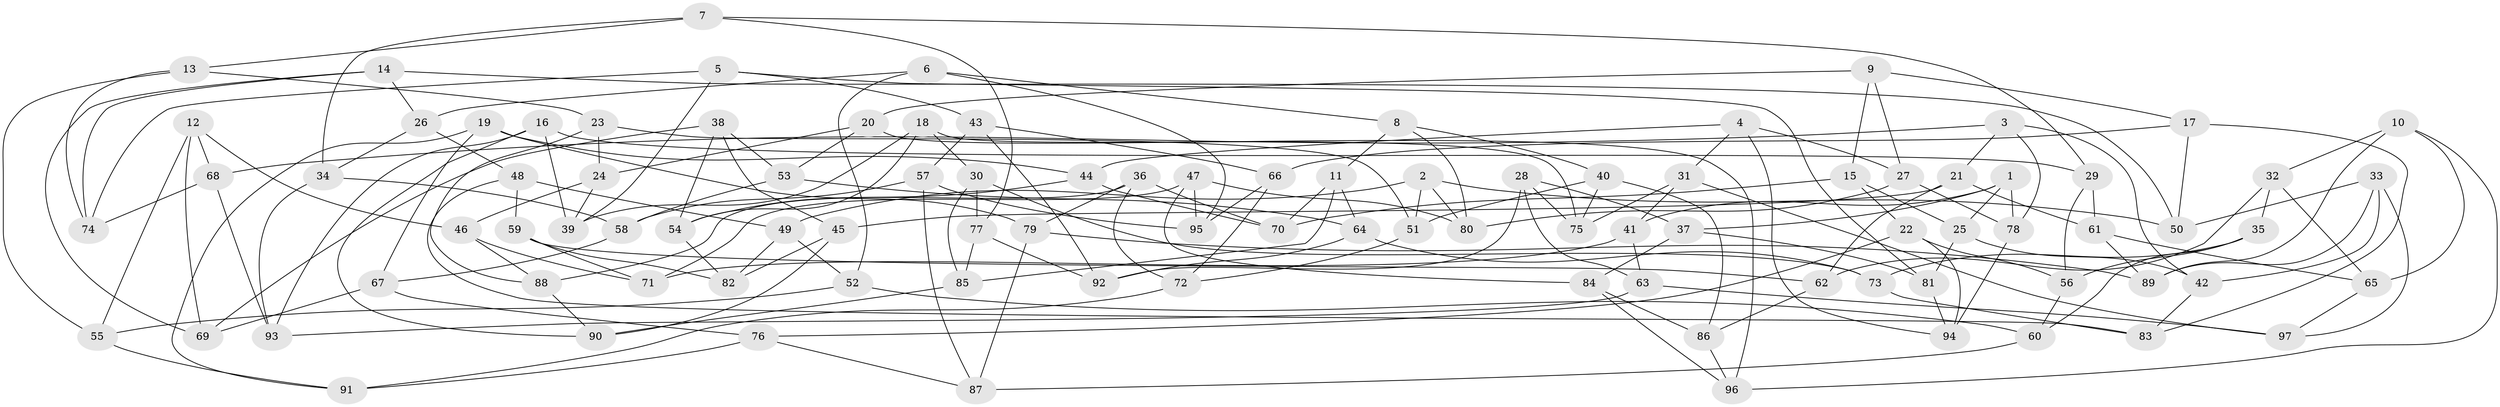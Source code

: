 // coarse degree distribution, {4: 0.41935483870967744, 6: 0.4838709677419355, 5: 0.08064516129032258, 3: 0.016129032258064516}
// Generated by graph-tools (version 1.1) at 2025/24/03/03/25 07:24:23]
// undirected, 97 vertices, 194 edges
graph export_dot {
graph [start="1"]
  node [color=gray90,style=filled];
  1;
  2;
  3;
  4;
  5;
  6;
  7;
  8;
  9;
  10;
  11;
  12;
  13;
  14;
  15;
  16;
  17;
  18;
  19;
  20;
  21;
  22;
  23;
  24;
  25;
  26;
  27;
  28;
  29;
  30;
  31;
  32;
  33;
  34;
  35;
  36;
  37;
  38;
  39;
  40;
  41;
  42;
  43;
  44;
  45;
  46;
  47;
  48;
  49;
  50;
  51;
  52;
  53;
  54;
  55;
  56;
  57;
  58;
  59;
  60;
  61;
  62;
  63;
  64;
  65;
  66;
  67;
  68;
  69;
  70;
  71;
  72;
  73;
  74;
  75;
  76;
  77;
  78;
  79;
  80;
  81;
  82;
  83;
  84;
  85;
  86;
  87;
  88;
  89;
  90;
  91;
  92;
  93;
  94;
  95;
  96;
  97;
  1 -- 25;
  1 -- 78;
  1 -- 37;
  1 -- 41;
  2 -- 80;
  2 -- 49;
  2 -- 51;
  2 -- 50;
  3 -- 78;
  3 -- 42;
  3 -- 68;
  3 -- 21;
  4 -- 94;
  4 -- 27;
  4 -- 31;
  4 -- 44;
  5 -- 43;
  5 -- 81;
  5 -- 39;
  5 -- 74;
  6 -- 52;
  6 -- 95;
  6 -- 8;
  6 -- 26;
  7 -- 77;
  7 -- 13;
  7 -- 34;
  7 -- 29;
  8 -- 40;
  8 -- 11;
  8 -- 80;
  9 -- 17;
  9 -- 27;
  9 -- 20;
  9 -- 15;
  10 -- 65;
  10 -- 89;
  10 -- 32;
  10 -- 96;
  11 -- 70;
  11 -- 64;
  11 -- 85;
  12 -- 68;
  12 -- 69;
  12 -- 55;
  12 -- 46;
  13 -- 23;
  13 -- 55;
  13 -- 74;
  14 -- 50;
  14 -- 26;
  14 -- 74;
  14 -- 69;
  15 -- 70;
  15 -- 25;
  15 -- 22;
  16 -- 39;
  16 -- 29;
  16 -- 90;
  16 -- 93;
  17 -- 66;
  17 -- 50;
  17 -- 83;
  18 -- 39;
  18 -- 75;
  18 -- 54;
  18 -- 30;
  19 -- 79;
  19 -- 91;
  19 -- 44;
  19 -- 67;
  20 -- 96;
  20 -- 53;
  20 -- 24;
  21 -- 61;
  21 -- 62;
  21 -- 45;
  22 -- 94;
  22 -- 76;
  22 -- 56;
  23 -- 88;
  23 -- 51;
  23 -- 24;
  24 -- 46;
  24 -- 39;
  25 -- 42;
  25 -- 81;
  26 -- 34;
  26 -- 48;
  27 -- 78;
  27 -- 80;
  28 -- 92;
  28 -- 63;
  28 -- 75;
  28 -- 37;
  29 -- 61;
  29 -- 56;
  30 -- 85;
  30 -- 77;
  30 -- 73;
  31 -- 75;
  31 -- 97;
  31 -- 41;
  32 -- 65;
  32 -- 62;
  32 -- 35;
  33 -- 42;
  33 -- 50;
  33 -- 97;
  33 -- 89;
  34 -- 58;
  34 -- 93;
  35 -- 73;
  35 -- 56;
  35 -- 60;
  36 -- 72;
  36 -- 70;
  36 -- 88;
  36 -- 79;
  37 -- 81;
  37 -- 84;
  38 -- 54;
  38 -- 45;
  38 -- 69;
  38 -- 53;
  40 -- 75;
  40 -- 51;
  40 -- 86;
  41 -- 71;
  41 -- 63;
  42 -- 83;
  43 -- 57;
  43 -- 92;
  43 -- 66;
  44 -- 70;
  44 -- 54;
  45 -- 82;
  45 -- 90;
  46 -- 71;
  46 -- 88;
  47 -- 80;
  47 -- 71;
  47 -- 84;
  47 -- 95;
  48 -- 83;
  48 -- 59;
  48 -- 49;
  49 -- 82;
  49 -- 52;
  51 -- 72;
  52 -- 55;
  52 -- 60;
  53 -- 58;
  53 -- 64;
  54 -- 82;
  55 -- 91;
  56 -- 60;
  57 -- 58;
  57 -- 95;
  57 -- 87;
  58 -- 67;
  59 -- 82;
  59 -- 71;
  59 -- 62;
  60 -- 87;
  61 -- 89;
  61 -- 65;
  62 -- 86;
  63 -- 93;
  63 -- 97;
  64 -- 73;
  64 -- 92;
  65 -- 97;
  66 -- 95;
  66 -- 72;
  67 -- 69;
  67 -- 76;
  68 -- 74;
  68 -- 93;
  72 -- 91;
  73 -- 83;
  76 -- 87;
  76 -- 91;
  77 -- 92;
  77 -- 85;
  78 -- 94;
  79 -- 89;
  79 -- 87;
  81 -- 94;
  84 -- 96;
  84 -- 86;
  85 -- 90;
  86 -- 96;
  88 -- 90;
}

